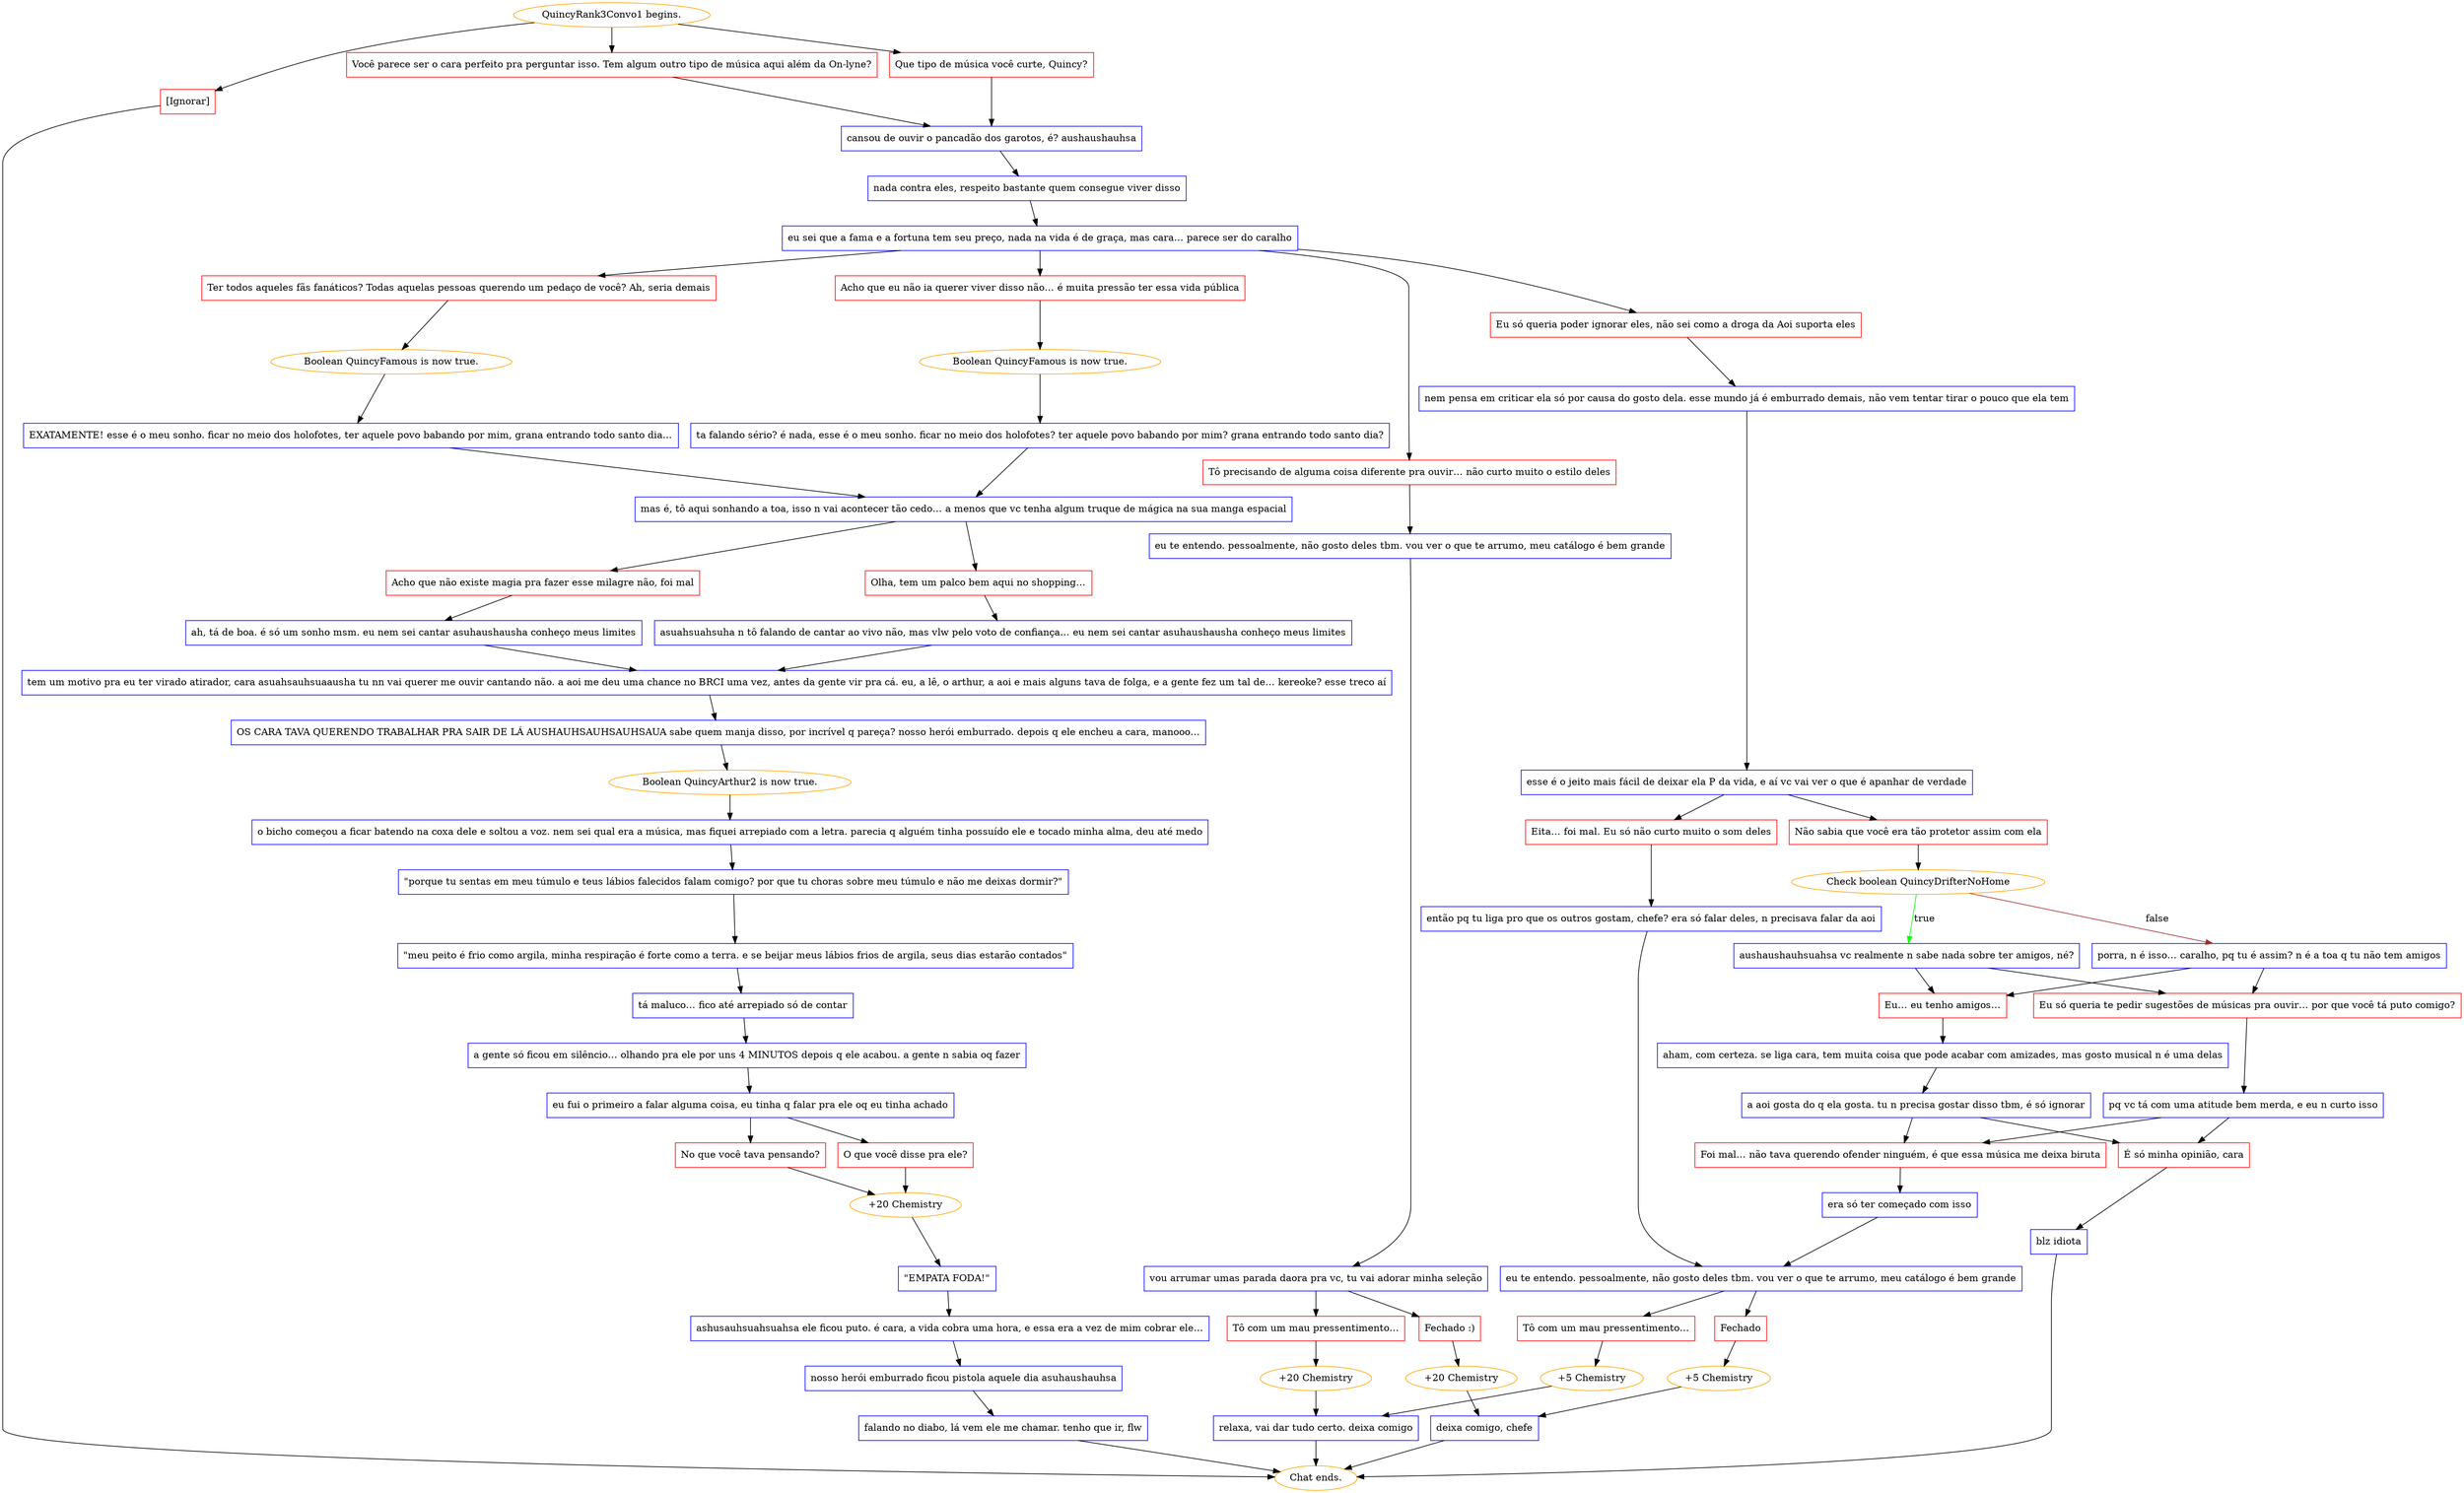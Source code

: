 digraph {
	"QuincyRank3Convo1 begins." [color=orange];
		"QuincyRank3Convo1 begins." -> j477485209;
		"QuincyRank3Convo1 begins." -> j3231078277;
		"QuincyRank3Convo1 begins." -> j1678137900;
	j477485209 [label="Você parece ser o cara perfeito pra perguntar isso. Tem algum outro tipo de música aqui além da On-lyne?",shape=box,color=red];
		j477485209 -> j4275983792;
	j3231078277 [label="Que tipo de música você curte, Quincy?",shape=box,color=red];
		j3231078277 -> j4275983792;
	j1678137900 [label="[Ignorar]",shape=box,color=red];
		j1678137900 -> "Chat ends.";
	j4275983792 [label="cansou de ouvir o pancadão dos garotos, é? aushaushauhsa",shape=box,color=blue];
		j4275983792 -> j424311404;
	"Chat ends." [color=orange];
	j424311404 [label="nada contra eles, respeito bastante quem consegue viver disso",shape=box,color=blue];
		j424311404 -> j352270601;
	j352270601 [label="eu sei que a fama e a fortuna tem seu preço, nada na vida é de graça, mas cara… parece ser do caralho",shape=box,color=blue];
		j352270601 -> j130665168;
		j352270601 -> j1785710356;
		j352270601 -> j754440054;
		j352270601 -> j2709487015;
	j130665168 [label="Tô precisando de alguma coisa diferente pra ouvir… não curto muito o estilo deles",shape=box,color=red];
		j130665168 -> j2211062936;
	j1785710356 [label="Acho que eu não ia querer viver disso não… é muita pressão ter essa vida pública",shape=box,color=red];
		j1785710356 -> j3201301965;
	j754440054 [label="Ter todos aqueles fãs fanáticos? Todas aquelas pessoas querendo um pedaço de você? Ah, seria demais",shape=box,color=red];
		j754440054 -> j2029102429;
	j2709487015 [label="Eu só queria poder ignorar eles, não sei como a droga da Aoi suporta eles",shape=box,color=red];
		j2709487015 -> j4231097216;
	j2211062936 [label="eu te entendo. pessoalmente, não gosto deles tbm. vou ver o que te arrumo, meu catálogo é bem grande",shape=box,color=blue];
		j2211062936 -> j3577299061;
	j3201301965 [label="Boolean QuincyFamous is now true.",color=orange];
		j3201301965 -> j681532801;
	j2029102429 [label="Boolean QuincyFamous is now true.",color=orange];
		j2029102429 -> j1722183130;
	j4231097216 [label="nem pensa em criticar ela só por causa do gosto dela. esse mundo já é emburrado demais, não vem tentar tirar o pouco que ela tem",shape=box,color=blue];
		j4231097216 -> j3667643168;
	j3577299061 [label="vou arrumar umas parada daora pra vc, tu vai adorar minha seleção",shape=box,color=blue];
		j3577299061 -> j3999885199;
		j3577299061 -> j826479700;
	j681532801 [label="ta falando sério? é nada, esse é o meu sonho. ficar no meio dos holofotes? ter aquele povo babando por mim? grana entrando todo santo dia?",shape=box,color=blue];
		j681532801 -> j1106273527;
	j1722183130 [label="EXATAMENTE! esse é o meu sonho. ficar no meio dos holofotes, ter aquele povo babando por mim, grana entrando todo santo dia…",shape=box,color=blue];
		j1722183130 -> j1106273527;
	j3667643168 [label="esse é o jeito mais fácil de deixar ela P da vida, e aí vc vai ver o que é apanhar de verdade",shape=box,color=blue];
		j3667643168 -> j2077447408;
		j3667643168 -> j4163126090;
	j3999885199 [label="Fechado :)",shape=box,color=red];
		j3999885199 -> j4248347189;
	j826479700 [label="Tô com um mau pressentimento…",shape=box,color=red];
		j826479700 -> j3328918551;
	j1106273527 [label="mas é, tô aqui sonhando a toa, isso n vai acontecer tão cedo… a menos que vc tenha algum truque de mágica na sua manga espacial",shape=box,color=blue];
		j1106273527 -> j2867362523;
		j1106273527 -> j3153022883;
	j2077447408 [label="Eita… foi mal. Eu só não curto muito o som deles",shape=box,color=red];
		j2077447408 -> j482745804;
	j4163126090 [label="Não sabia que você era tão protetor assim com ela",shape=box,color=red];
		j4163126090 -> j3113415140;
	j4248347189 [label="+20 Chemistry",color=orange];
		j4248347189 -> j1917546984;
	j3328918551 [label="+20 Chemistry",color=orange];
		j3328918551 -> j2052401102;
	j2867362523 [label="Olha, tem um palco bem aqui no shopping…",shape=box,color=red];
		j2867362523 -> j1358569275;
	j3153022883 [label="Acho que não existe magia pra fazer esse milagre não, foi mal",shape=box,color=red];
		j3153022883 -> j807388765;
	j482745804 [label="então pq tu liga pro que os outros gostam, chefe? era só falar deles, n precisava falar da aoi",shape=box,color=blue];
		j482745804 -> j2002221461;
	j3113415140 [label="Check boolean QuincyDrifterNoHome",color=orange];
		j3113415140 -> j1466186825 [label=true,color=green];
		j3113415140 -> j1442645870 [label=false,color=brown];
	j1917546984 [label="deixa comigo, chefe",shape=box,color=blue];
		j1917546984 -> "Chat ends.";
	j2052401102 [label="relaxa, vai dar tudo certo. deixa comigo",shape=box,color=blue];
		j2052401102 -> "Chat ends.";
	j1358569275 [label="asuahsuahsuha n tô falando de cantar ao vivo não, mas vlw pelo voto de confiança… eu nem sei cantar asuhaushausha conheço meus limites",shape=box,color=blue];
		j1358569275 -> j2720174844;
	j807388765 [label="ah, tá de boa. é só um sonho msm. eu nem sei cantar asuhaushausha conheço meus limites",shape=box,color=blue];
		j807388765 -> j2720174844;
	j2002221461 [label="eu te entendo. pessoalmente, não gosto deles tbm. vou ver o que te arrumo, meu catálogo é bem grande",shape=box,color=blue];
		j2002221461 -> j2448380968;
		j2002221461 -> j2857100326;
	j1466186825 [label="aushaushauhsuahsa vc realmente n sabe nada sobre ter amigos, né?",shape=box,color=blue];
		j1466186825 -> j3009318353;
		j1466186825 -> j2989080543;
	j1442645870 [label="porra, n é isso… caralho, pq tu é assim? n é a toa q tu não tem amigos",shape=box,color=blue];
		j1442645870 -> j3009318353;
		j1442645870 -> j2989080543;
	j2720174844 [label="tem um motivo pra eu ter virado atirador, cara asuahsauhsuaausha tu nn vai querer me ouvir cantando não. a aoi me deu uma chance no BRCI uma vez, antes da gente vir pra cá. eu, a lê, o arthur, a aoi e mais alguns tava de folga, e a gente fez um tal de… kereoke? esse treco aí",shape=box,color=blue];
		j2720174844 -> j2406121371;
	j2448380968 [label="Fechado",shape=box,color=red];
		j2448380968 -> j2394636468;
	j2857100326 [label="Tô com um mau pressentimento…",shape=box,color=red];
		j2857100326 -> j506177422;
	j3009318353 [label="Eu… eu tenho amigos…",shape=box,color=red];
		j3009318353 -> j53978394;
	j2989080543 [label="Eu só queria te pedir sugestões de músicas pra ouvir… por que você tá puto comigo?",shape=box,color=red];
		j2989080543 -> j445359592;
	j2406121371 [label="OS CARA TAVA QUERENDO TRABALHAR PRA SAIR DE LÁ AUSHAUHSAUHSAUHSAUA sabe quem manja disso, por incrível q pareça? nosso herói emburrado. depois q ele encheu a cara, manooo…",shape=box,color=blue];
		j2406121371 -> j3663994981;
	j2394636468 [label="+5 Chemistry",color=orange];
		j2394636468 -> j1917546984;
	j506177422 [label="+5 Chemistry",color=orange];
		j506177422 -> j2052401102;
	j53978394 [label="aham, com certeza. se liga cara, tem muita coisa que pode acabar com amizades, mas gosto musical n é uma delas",shape=box,color=blue];
		j53978394 -> j4096940850;
	j445359592 [label="pq vc tá com uma atitude bem merda, e eu n curto isso",shape=box,color=blue];
		j445359592 -> j2806102421;
		j445359592 -> j2175741499;
	j3663994981 [label="Boolean QuincyArthur2 is now true.",color=orange];
		j3663994981 -> j1700942003;
	j4096940850 [label="a aoi gosta do q ela gosta. tu n precisa gostar disso tbm, é só ignorar",shape=box,color=blue];
		j4096940850 -> j2806102421;
		j4096940850 -> j2175741499;
	j2806102421 [label="Foi mal… não tava querendo ofender ninguém, é que essa música me deixa biruta",shape=box,color=red];
		j2806102421 -> j484916946;
	j2175741499 [label="É só minha opinião, cara",shape=box,color=red];
		j2175741499 -> j4017895995;
	j1700942003 [label="o bicho começou a ficar batendo na coxa dele e soltou a voz. nem sei qual era a música, mas fiquei arrepiado com a letra. parecia q alguém tinha possuído ele e tocado minha alma, deu até medo",shape=box,color=blue];
		j1700942003 -> j3685861550;
	j484916946 [label="era só ter começado com isso",shape=box,color=blue];
		j484916946 -> j2002221461;
	j4017895995 [label="blz idiota",shape=box,color=blue];
		j4017895995 -> "Chat ends.";
	j3685861550 [label="\"porque tu sentas em meu túmulo e teus lábios falecidos falam comigo? por que tu choras sobre meu túmulo e não me deixas dormir?\"",shape=box,color=blue];
		j3685861550 -> j532810164;
	j532810164 [label="\"meu peito é frio como argila, minha respiração é forte como a terra. e se beijar meus lábios frios de argila, seus dias estarão contados\"",shape=box,color=blue];
		j532810164 -> j2847650713;
	j2847650713 [label="tá maluco… fico até arrepiado só de contar",shape=box,color=blue];
		j2847650713 -> j2025789927;
	j2025789927 [label="a gente só ficou em silêncio… olhando pra ele por uns 4 MINUTOS depois q ele acabou. a gente n sabia oq fazer",shape=box,color=blue];
		j2025789927 -> j3450675142;
	j3450675142 [label="eu fui o primeiro a falar alguma coisa, eu tinha q falar pra ele oq eu tinha achado",shape=box,color=blue];
		j3450675142 -> j115752588;
		j3450675142 -> j608580058;
	j115752588 [label="O que você disse pra ele?",shape=box,color=red];
		j115752588 -> j386565789;
	j608580058 [label="No que você tava pensando?",shape=box,color=red];
		j608580058 -> j386565789;
	j386565789 [label="+20 Chemistry",color=orange];
		j386565789 -> j3120946276;
	j3120946276 [label="\"EMPATA FODA!\"",shape=box,color=blue];
		j3120946276 -> j2558061330;
	j2558061330 [label="ashusauhsuahsuahsa ele ficou puto. é cara, a vida cobra uma hora, e essa era a vez de mim cobrar ele…",shape=box,color=blue];
		j2558061330 -> j3770763787;
	j3770763787 [label="nosso herói emburrado ficou pistola aquele dia asuhaushauhsa",shape=box,color=blue];
		j3770763787 -> j3367577643;
	j3367577643 [label="falando no diabo, lá vem ele me chamar. tenho que ir, flw",shape=box,color=blue];
		j3367577643 -> "Chat ends.";
}